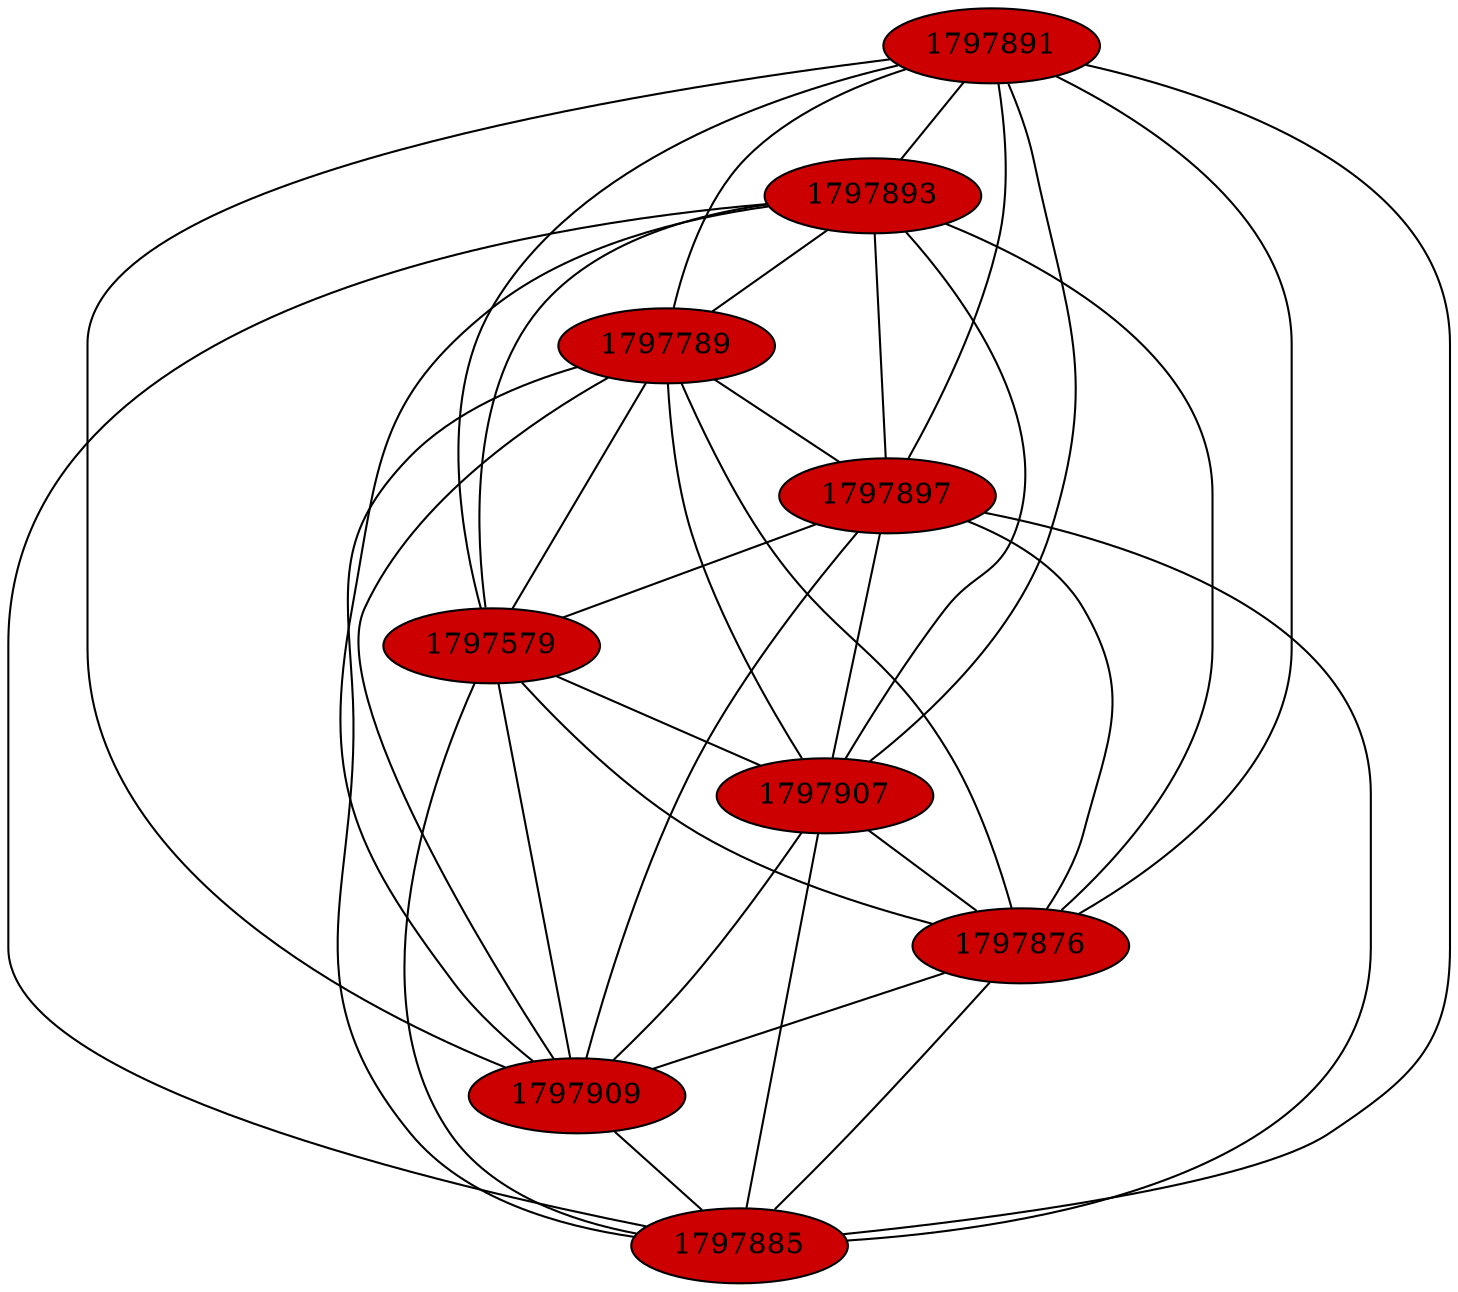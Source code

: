 graph BACTEROIDALES_cc6 {
	K = 2.0;
	1797891 [style="filled", fillcolor="#cc0000"];
	1797893 [style="filled", fillcolor="#cc0000"];
	1797789 [style="filled", fillcolor="#cc0000"];
	1797897 [style="filled", fillcolor="#cc0000"];
	1797579 [style="filled", fillcolor="#cc0000"];
	1797907 [style="filled", fillcolor="#cc0000"];
	1797876 [style="filled", fillcolor="#cc0000"];
	1797909 [style="filled", fillcolor="#cc0000"];
	1797885 [style="filled", fillcolor="#cc0000"];
	1797891 -- 1797579;
	1797891 -- 1797789;
	1797891 -- 1797876;
	1797891 -- 1797885;
	1797891 -- 1797893;
	1797891 -- 1797897;
	1797891 -- 1797907;
	1797891 -- 1797909;
	1797893 -- 1797579;
	1797893 -- 1797789;
	1797893 -- 1797876;
	1797893 -- 1797885;
	1797893 -- 1797897;
	1797893 -- 1797907;
	1797893 -- 1797909;
	1797789 -- 1797579;
	1797789 -- 1797876;
	1797789 -- 1797885;
	1797789 -- 1797897;
	1797789 -- 1797907;
	1797789 -- 1797909;
	1797897 -- 1797579;
	1797897 -- 1797876;
	1797897 -- 1797885;
	1797897 -- 1797907;
	1797897 -- 1797909;
	1797579 -- 1797876;
	1797579 -- 1797885;
	1797579 -- 1797907;
	1797579 -- 1797909;
	1797907 -- 1797876;
	1797907 -- 1797885;
	1797907 -- 1797909;
	1797876 -- 1797885;
	1797876 -- 1797909;
	1797909 -- 1797885;
}